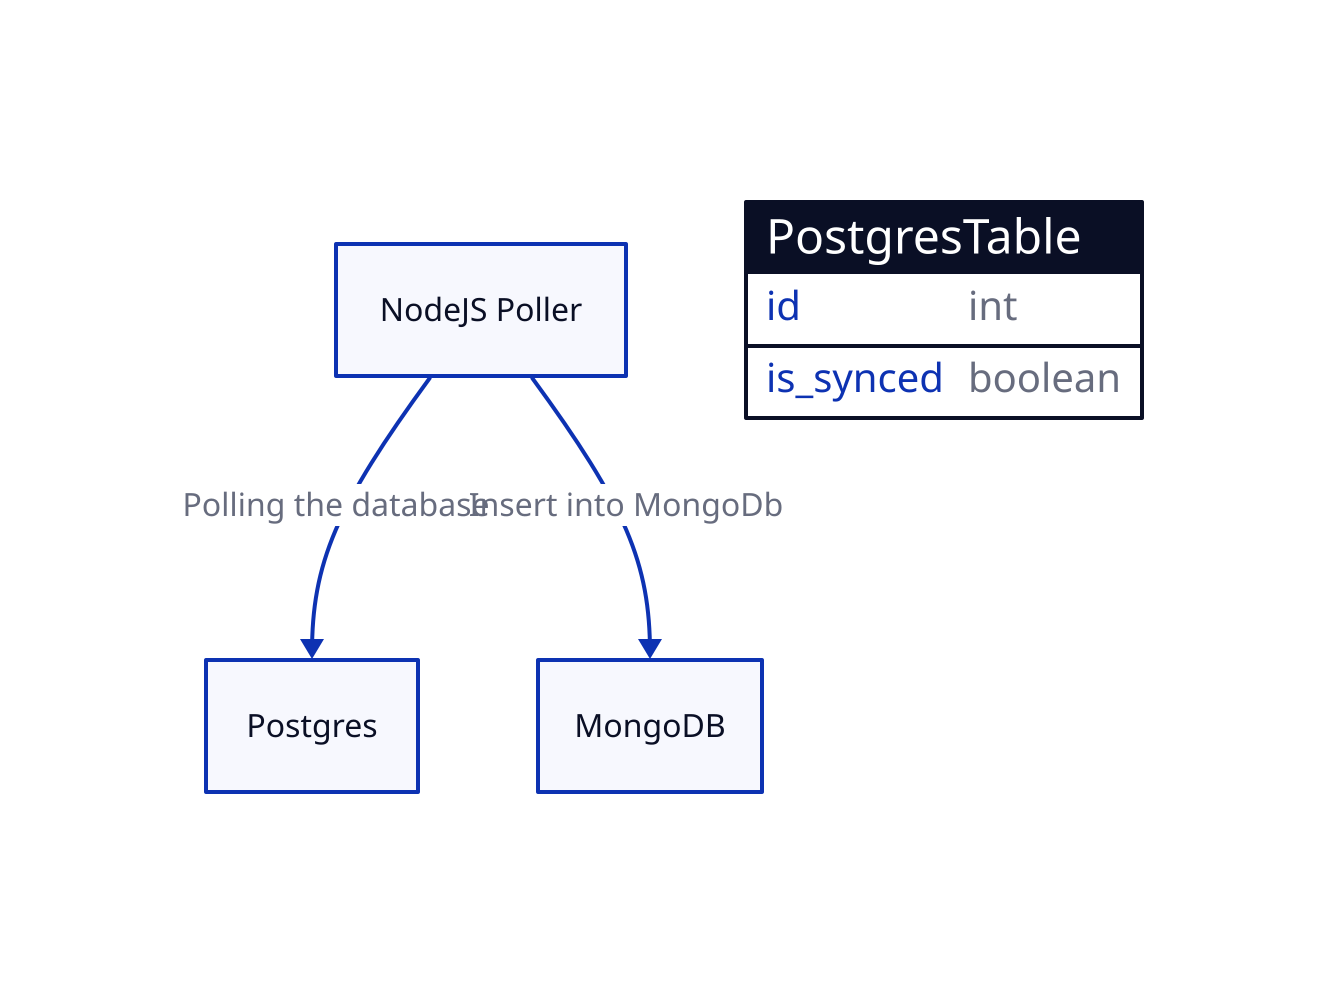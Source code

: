 Postgres {}

NodeJS Poller {}

MongoDB {}

NodeJS Poller -> Postgres: Polling the database
NodeJS Poller -> MongoDB: Insert into MongoDb

PostgresTable {
  shape: sql_table
  id: int
  is_synced: boolean
}

